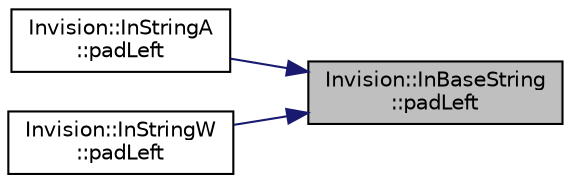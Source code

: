 digraph "Invision::InBaseString::padLeft"
{
 // LATEX_PDF_SIZE
  edge [fontname="Helvetica",fontsize="10",labelfontname="Helvetica",labelfontsize="10"];
  node [fontname="Helvetica",fontsize="10",shape=record];
  rankdir="RL";
  Node1 [label="Invision::InBaseString\l::padLeft",height=0.2,width=0.4,color="black", fillcolor="grey75", style="filled", fontcolor="black",tooltip=" "];
  Node1 -> Node2 [dir="back",color="midnightblue",fontsize="10",style="solid",fontname="Helvetica"];
  Node2 [label="Invision::InStringA\l::padLeft",height=0.2,width=0.4,color="black", fillcolor="white", style="filled",URL="$class_invision_1_1_in_string_a.html#a69fda73db12d3ae69e428e5913ec7b98",tooltip=" "];
  Node1 -> Node3 [dir="back",color="midnightblue",fontsize="10",style="solid",fontname="Helvetica"];
  Node3 [label="Invision::InStringW\l::padLeft",height=0.2,width=0.4,color="black", fillcolor="white", style="filled",URL="$class_invision_1_1_in_string_w.html#a0506b7221a10842b5d6eff21a218f642",tooltip=" "];
}
